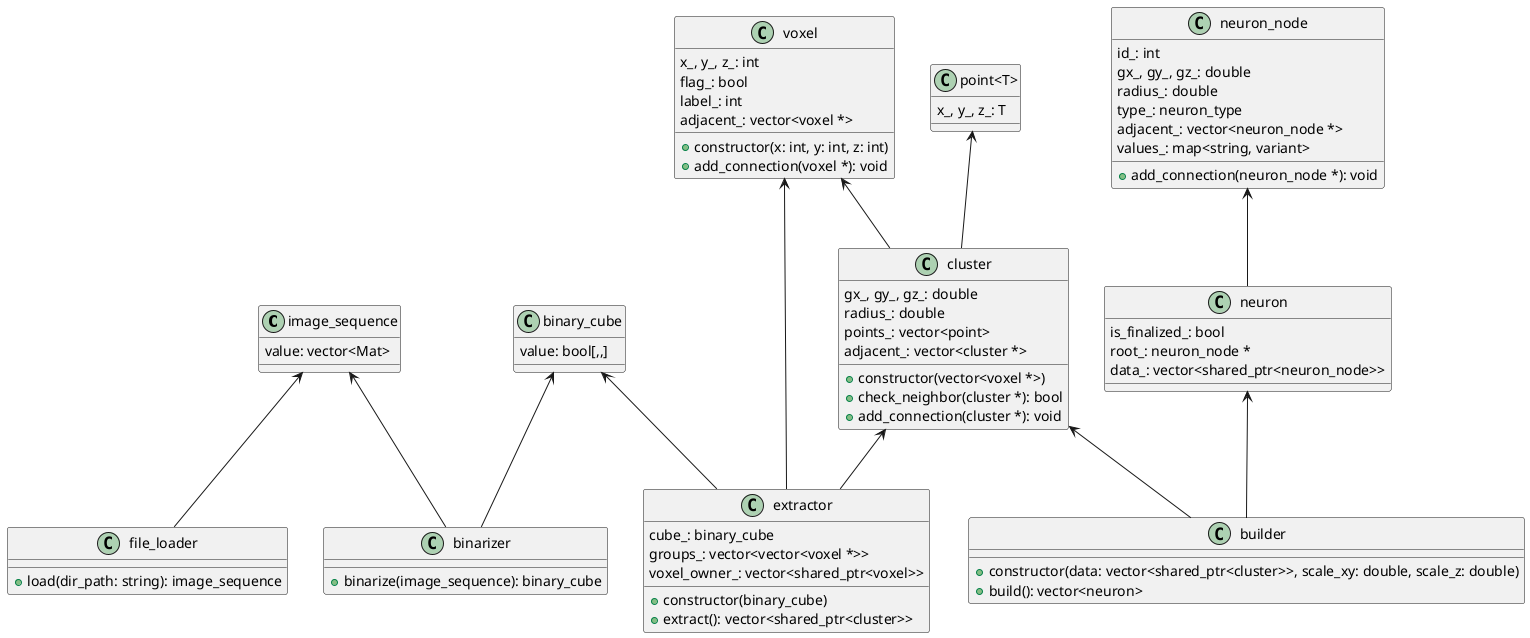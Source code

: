 @startuml class.png
class image_sequence {
  value: vector<Mat>
}
class file_loader {
  +load(dir_path: string): image_sequence
}
class binary_cube {
  value: bool[,,]
}
class binarizer {
  +binarize(image_sequence): binary_cube
}
class extractor {
  cube_: binary_cube
  groups_: vector<vector<voxel *>>
  voxel_owner_: vector<shared_ptr<voxel>>
  +constructor(binary_cube)
  +extract(): vector<shared_ptr<cluster>>
}
class voxel {
  x_, y_, z_: int
  flag_: bool
  label_: int
  adjacent_: vector<voxel *>
  +constructor(x: int, y: int, z: int)
  +add_connection(voxel *): void
}
class cluster {
  gx_, gy_, gz_: double
  radius_: double
  points_: vector<point>
  adjacent_: vector<cluster *>
  +constructor(vector<voxel *>)
  +check_neighbor(cluster *): bool
  +add_connection(cluster *): void
}
class builder {
  +constructor(data: vector<shared_ptr<cluster>>, scale_xy: double, scale_z: double)
  +build(): vector<neuron>
}
class neuron_node {
  id_: int
  gx_, gy_, gz_: double
  radius_: double
  type_: neuron_type
  adjacent_: vector<neuron_node *>
  values_: map<string, variant>
  + add_connection(neuron_node *): void
}
class neuron {
  is_finalized_: bool
  root_: neuron_node *
  data_: vector<shared_ptr<neuron_node>>
}
class "point<T>" {
  x_, y_, z_: T
}
image_sequence <-- file_loader
image_sequence <-- binarizer
binary_cube <-- binarizer
binary_cube <-- extractor
voxel <-- extractor
cluster <-- extractor
voxel <-- cluster
neuron_node <-- neuron
neuron <-- builder
cluster <-- builder
"point<T>" <-- cluster
@enduml
